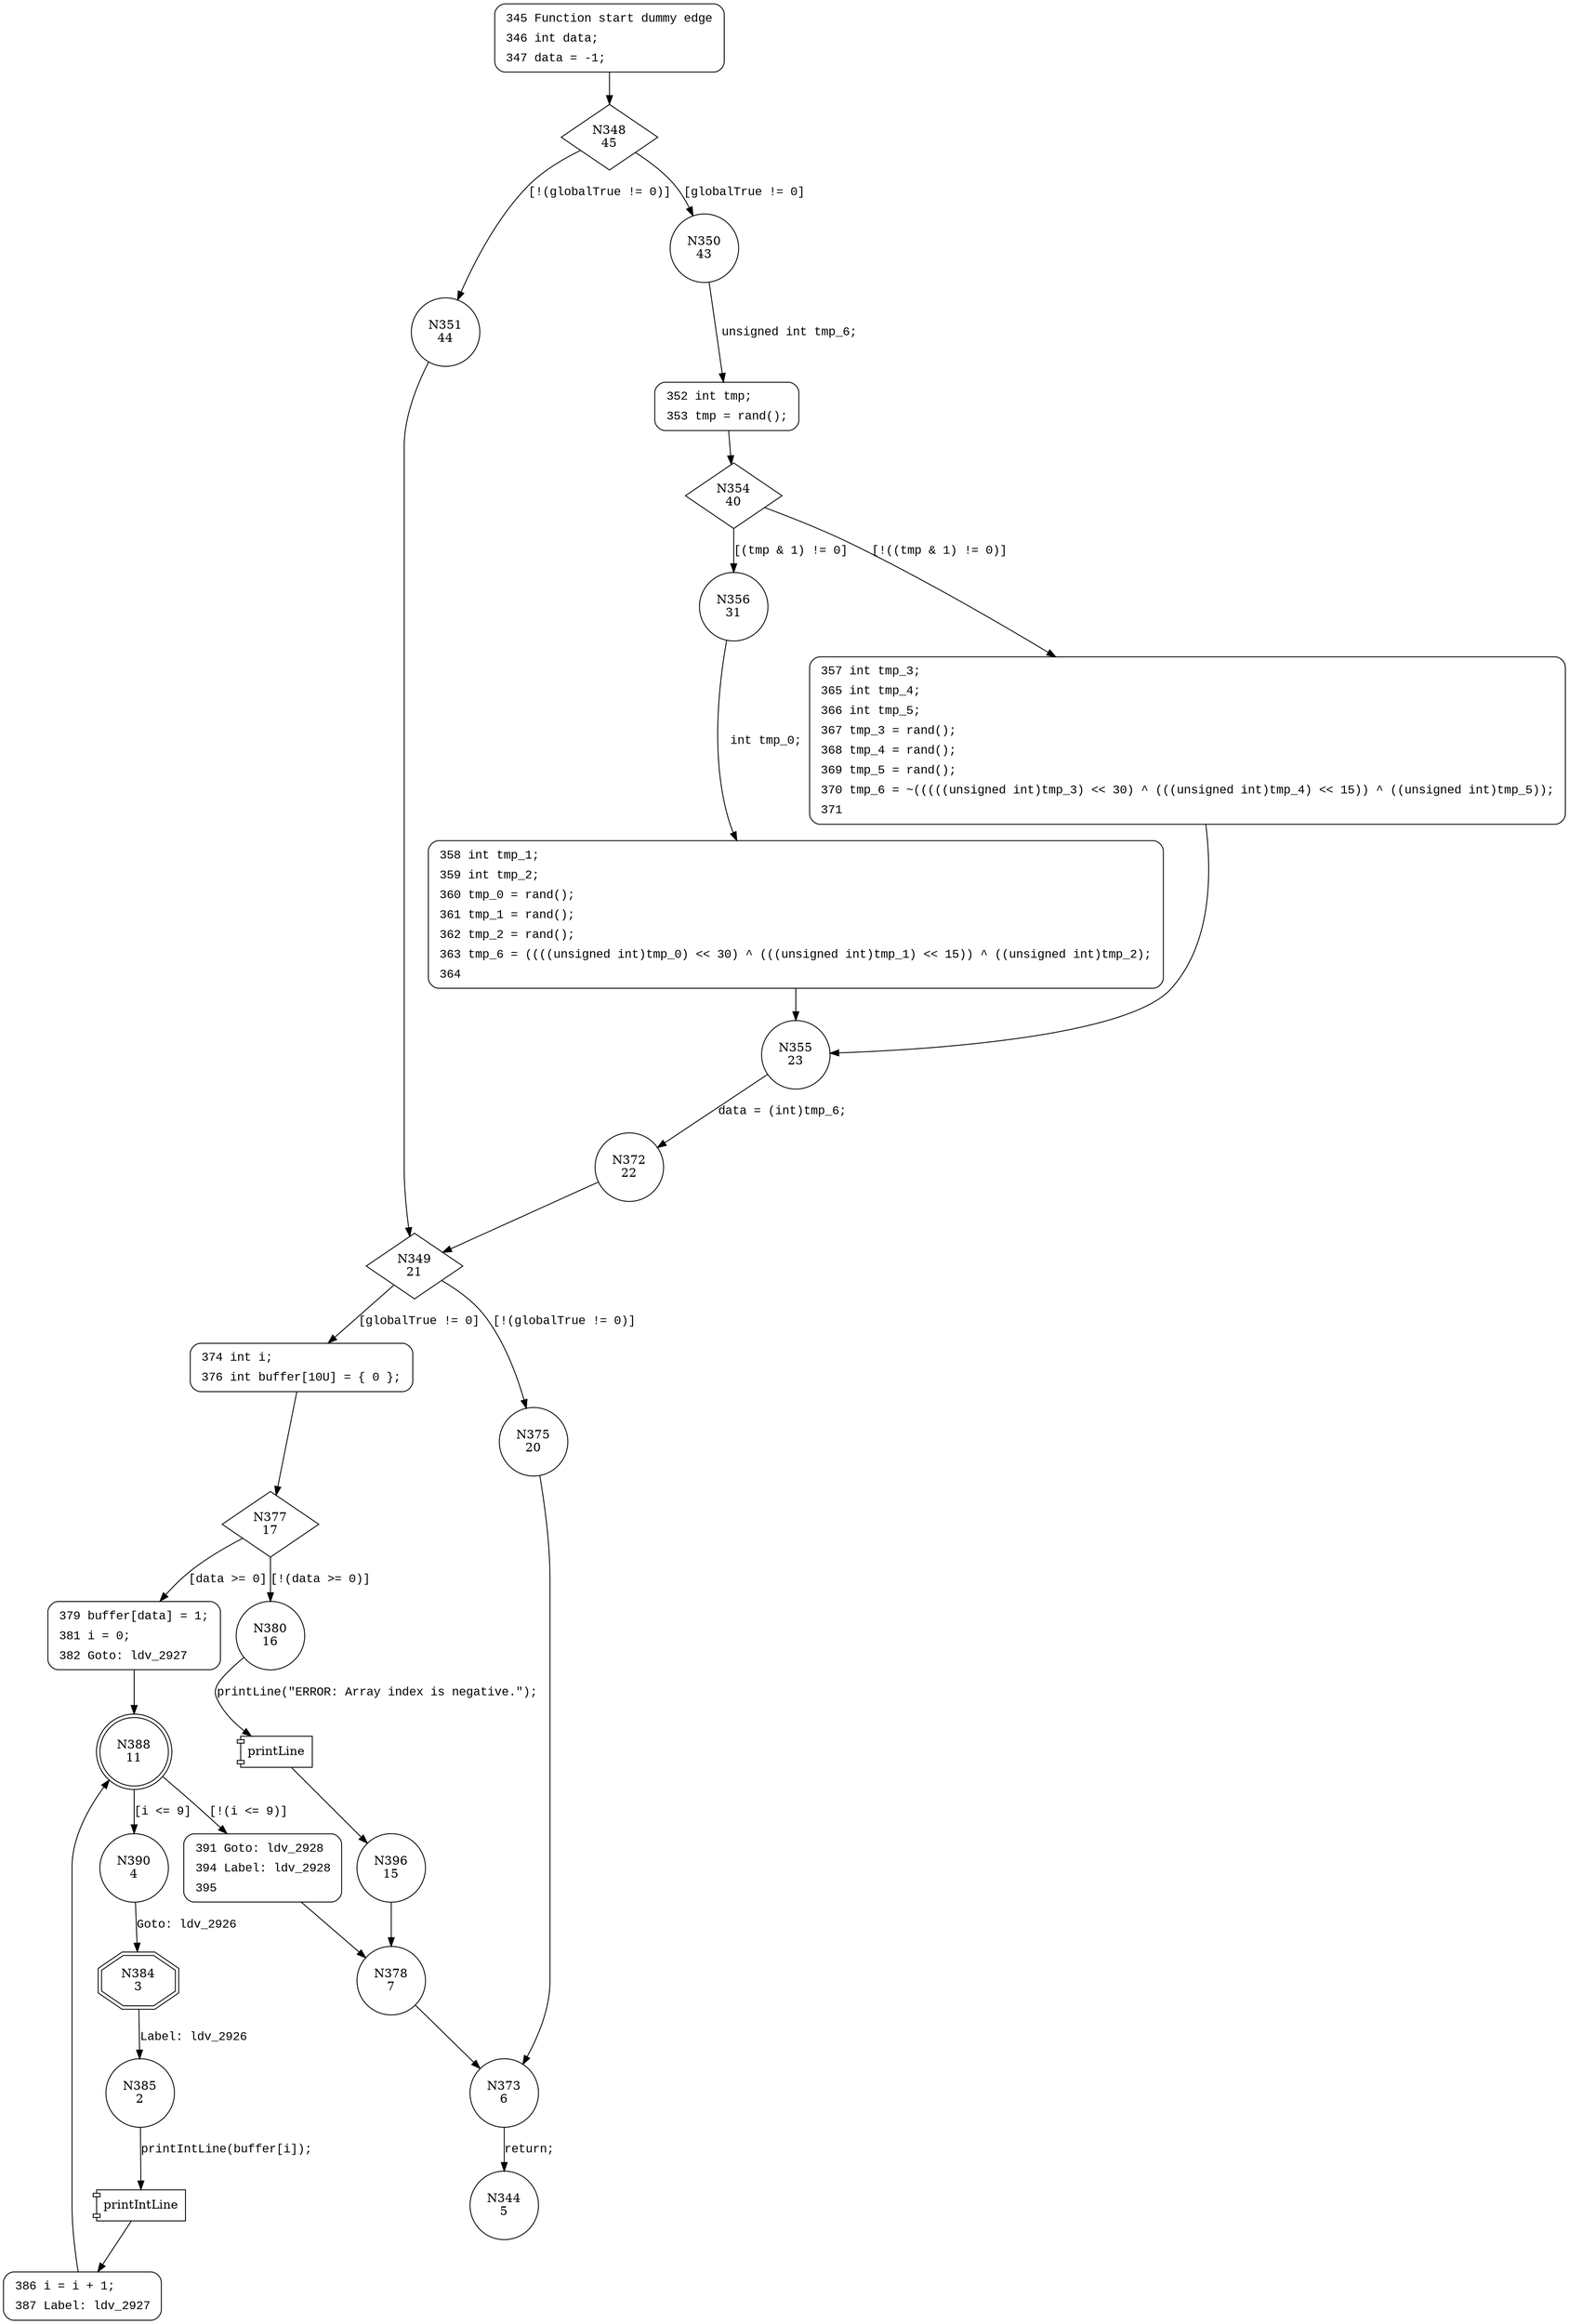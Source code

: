 digraph CWE121_Stack_Based_Buffer_Overflow__CWE129_rand_10_bad {
348 [shape="diamond" label="N348\n45"]
350 [shape="circle" label="N350\n43"]
351 [shape="circle" label="N351\n44"]
349 [shape="diamond" label="N349\n21"]
374 [shape="circle" label="N374\n19"]
375 [shape="circle" label="N375\n20"]
373 [shape="circle" label="N373\n6"]
344 [shape="circle" label="N344\n5"]
377 [shape="diamond" label="N377\n17"]
379 [shape="circle" label="N379\n14"]
380 [shape="circle" label="N380\n16"]
396 [shape="circle" label="N396\n15"]
378 [shape="circle" label="N378\n7"]
388 [shape="doublecircle" label="N388\n11"]
390 [shape="circle" label="N390\n4"]
391 [shape="circle" label="N391\n10"]
384 [shape="doubleoctagon" label="N384\n3"]
385 [shape="circle" label="N385\n2"]
386 [shape="circle" label="N386\n1"]
352 [shape="circle" label="N352\n42"]
354 [shape="diamond" label="N354\n40"]
356 [shape="circle" label="N356\n31"]
357 [shape="circle" label="N357\n39"]
355 [shape="circle" label="N355\n23"]
372 [shape="circle" label="N372\n22"]
358 [shape="circle" label="N358\n30"]
345 [style="filled,bold" penwidth="1" fillcolor="white" fontname="Courier New" shape="Mrecord" label=<<table border="0" cellborder="0" cellpadding="3" bgcolor="white"><tr><td align="right">345</td><td align="left">Function start dummy edge</td></tr><tr><td align="right">346</td><td align="left">int data;</td></tr><tr><td align="right">347</td><td align="left">data = -1;</td></tr></table>>]
345 -> 348[label=""]
374 [style="filled,bold" penwidth="1" fillcolor="white" fontname="Courier New" shape="Mrecord" label=<<table border="0" cellborder="0" cellpadding="3" bgcolor="white"><tr><td align="right">374</td><td align="left">int i;</td></tr><tr><td align="right">376</td><td align="left">int buffer[10U] = &#123; 0 &#125;;</td></tr></table>>]
374 -> 377[label=""]
379 [style="filled,bold" penwidth="1" fillcolor="white" fontname="Courier New" shape="Mrecord" label=<<table border="0" cellborder="0" cellpadding="3" bgcolor="white"><tr><td align="right">379</td><td align="left">buffer[data] = 1;</td></tr><tr><td align="right">381</td><td align="left">i = 0;</td></tr><tr><td align="right">382</td><td align="left">Goto: ldv_2927</td></tr></table>>]
379 -> 388[label=""]
391 [style="filled,bold" penwidth="1" fillcolor="white" fontname="Courier New" shape="Mrecord" label=<<table border="0" cellborder="0" cellpadding="3" bgcolor="white"><tr><td align="right">391</td><td align="left">Goto: ldv_2928</td></tr><tr><td align="right">394</td><td align="left">Label: ldv_2928</td></tr><tr><td align="right">395</td><td align="left"></td></tr></table>>]
391 -> 378[label=""]
386 [style="filled,bold" penwidth="1" fillcolor="white" fontname="Courier New" shape="Mrecord" label=<<table border="0" cellborder="0" cellpadding="3" bgcolor="white"><tr><td align="right">386</td><td align="left">i = i + 1;</td></tr><tr><td align="right">387</td><td align="left">Label: ldv_2927</td></tr></table>>]
386 -> 388[label=""]
352 [style="filled,bold" penwidth="1" fillcolor="white" fontname="Courier New" shape="Mrecord" label=<<table border="0" cellborder="0" cellpadding="3" bgcolor="white"><tr><td align="right">352</td><td align="left">int tmp;</td></tr><tr><td align="right">353</td><td align="left">tmp = rand();</td></tr></table>>]
352 -> 354[label=""]
357 [style="filled,bold" penwidth="1" fillcolor="white" fontname="Courier New" shape="Mrecord" label=<<table border="0" cellborder="0" cellpadding="3" bgcolor="white"><tr><td align="right">357</td><td align="left">int tmp_3;</td></tr><tr><td align="right">365</td><td align="left">int tmp_4;</td></tr><tr><td align="right">366</td><td align="left">int tmp_5;</td></tr><tr><td align="right">367</td><td align="left">tmp_3 = rand();</td></tr><tr><td align="right">368</td><td align="left">tmp_4 = rand();</td></tr><tr><td align="right">369</td><td align="left">tmp_5 = rand();</td></tr><tr><td align="right">370</td><td align="left">tmp_6 = ~(((((unsigned int)tmp_3) &lt;&lt; 30) ^ (((unsigned int)tmp_4) &lt;&lt; 15)) ^ ((unsigned int)tmp_5));</td></tr><tr><td align="right">371</td><td align="left"></td></tr></table>>]
357 -> 355[label=""]
358 [style="filled,bold" penwidth="1" fillcolor="white" fontname="Courier New" shape="Mrecord" label=<<table border="0" cellborder="0" cellpadding="3" bgcolor="white"><tr><td align="right">358</td><td align="left">int tmp_1;</td></tr><tr><td align="right">359</td><td align="left">int tmp_2;</td></tr><tr><td align="right">360</td><td align="left">tmp_0 = rand();</td></tr><tr><td align="right">361</td><td align="left">tmp_1 = rand();</td></tr><tr><td align="right">362</td><td align="left">tmp_2 = rand();</td></tr><tr><td align="right">363</td><td align="left">tmp_6 = ((((unsigned int)tmp_0) &lt;&lt; 30) ^ (((unsigned int)tmp_1) &lt;&lt; 15)) ^ ((unsigned int)tmp_2);</td></tr><tr><td align="right">364</td><td align="left"></td></tr></table>>]
358 -> 355[label=""]
348 -> 350 [label="[globalTrue != 0]" fontname="Courier New"]
348 -> 351 [label="[!(globalTrue != 0)]" fontname="Courier New"]
349 -> 374 [label="[globalTrue != 0]" fontname="Courier New"]
349 -> 375 [label="[!(globalTrue != 0)]" fontname="Courier New"]
373 -> 344 [label="return;" fontname="Courier New"]
377 -> 379 [label="[data >= 0]" fontname="Courier New"]
377 -> 380 [label="[!(data >= 0)]" fontname="Courier New"]
100006 [shape="component" label="printLine"]
380 -> 100006 [label="printLine(\"ERROR: Array index is negative.\");" fontname="Courier New"]
100006 -> 396 [label="" fontname="Courier New"]
378 -> 373 [label="" fontname="Courier New"]
388 -> 390 [label="[i <= 9]" fontname="Courier New"]
388 -> 391 [label="[!(i <= 9)]" fontname="Courier New"]
390 -> 384 [label="Goto: ldv_2926" fontname="Courier New"]
384 -> 385 [label="Label: ldv_2926" fontname="Courier New"]
100007 [shape="component" label="printIntLine"]
385 -> 100007 [label="printIntLine(buffer[i]);" fontname="Courier New"]
100007 -> 386 [label="" fontname="Courier New"]
350 -> 352 [label="unsigned int tmp_6;" fontname="Courier New"]
354 -> 356 [label="[(tmp & 1) != 0]" fontname="Courier New"]
354 -> 357 [label="[!((tmp & 1) != 0)]" fontname="Courier New"]
355 -> 372 [label="data = (int)tmp_6;" fontname="Courier New"]
356 -> 358 [label="int tmp_0;" fontname="Courier New"]
351 -> 349 [label="" fontname="Courier New"]
375 -> 373 [label="" fontname="Courier New"]
396 -> 378 [label="" fontname="Courier New"]
372 -> 349 [label="" fontname="Courier New"]
}